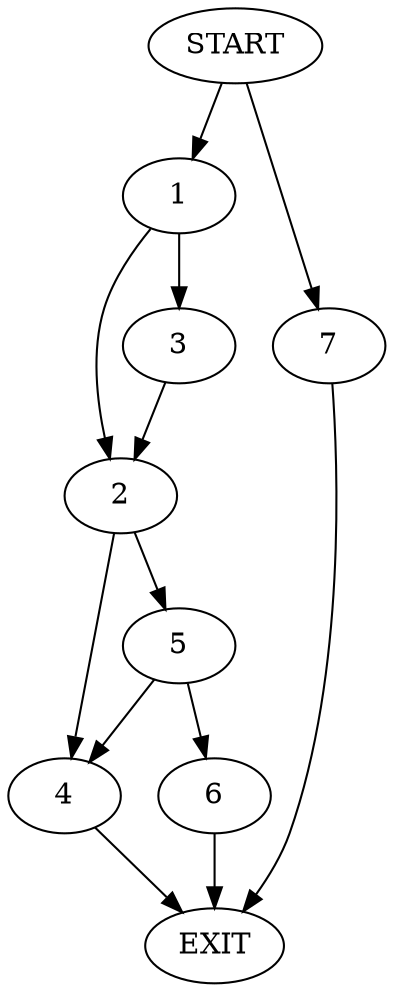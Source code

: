 digraph {
0 [label="START"]
8 [label="EXIT"]
0 -> 1
1 -> 2
1 -> 3
2 -> 4
2 -> 5
3 -> 2
5 -> 4
5 -> 6
4 -> 8
6 -> 8
0 -> 7
7 -> 8
}
